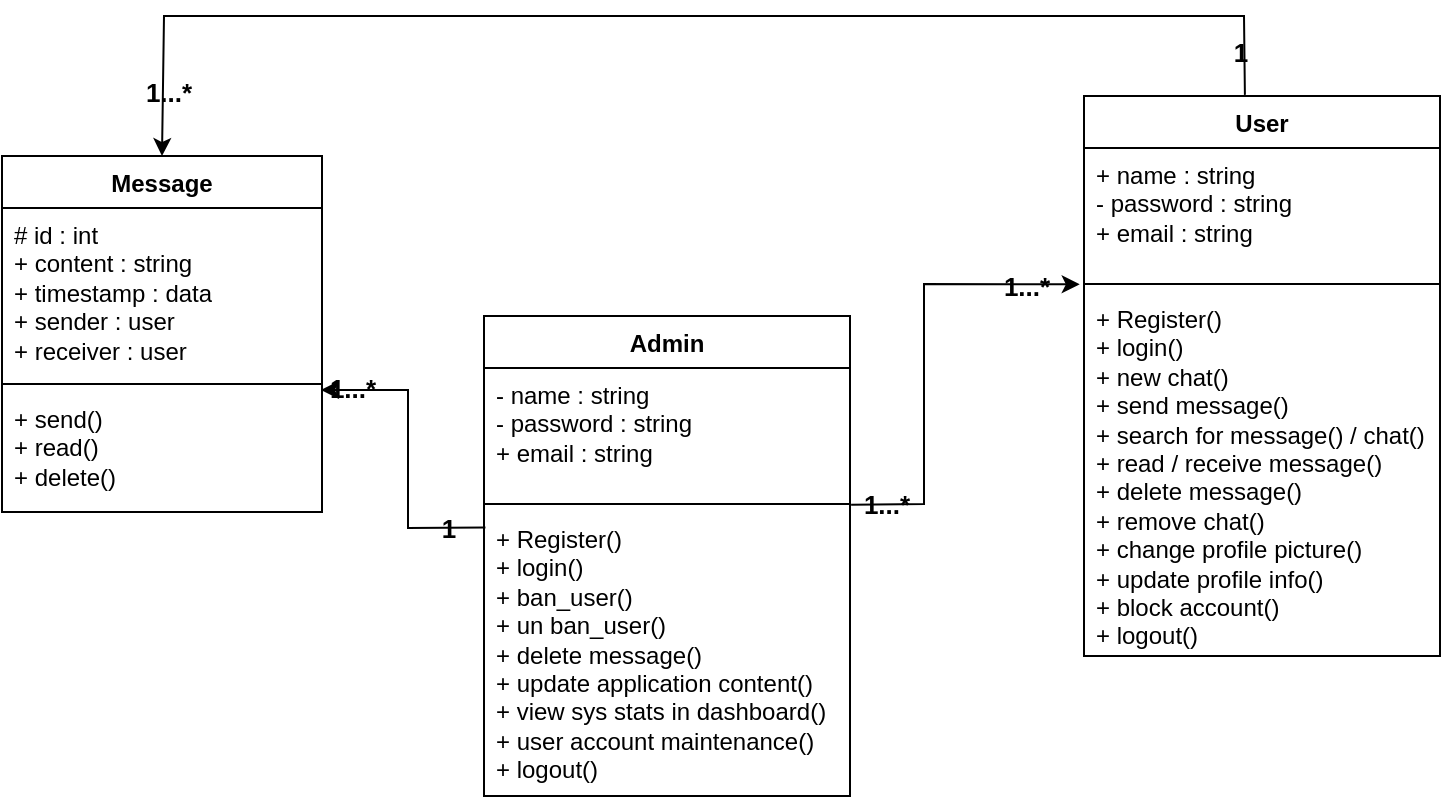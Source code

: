 <mxfile>
    <diagram id="zivWKgONtn4RGUR4heGu" name="Page-1">
        <mxGraphModel dx="858" dy="845" grid="1" gridSize="10" guides="1" tooltips="1" connect="1" arrows="1" fold="1" page="1" pageScale="1" pageWidth="850" pageHeight="1100" math="0" shadow="0">
            <root>
                <mxCell id="0"/>
                <mxCell id="1" parent="0"/>
                <mxCell id="105" value="Admin" style="swimlane;fontStyle=1;align=center;verticalAlign=top;childLayout=stackLayout;horizontal=1;startSize=26;horizontalStack=0;resizeParent=1;resizeParentMax=0;resizeLast=0;collapsible=1;marginBottom=0;whiteSpace=wrap;html=1;labelBackgroundColor=none;" parent="1" vertex="1">
                    <mxGeometry x="360" y="200" width="183" height="240" as="geometry">
                        <mxRectangle x="345" y="150" width="80" height="30" as="alternateBounds"/>
                    </mxGeometry>
                </mxCell>
                <mxCell id="106" value="- name : string&lt;br&gt;- password : string&lt;br&gt;+ email : string&amp;nbsp;" style="text;strokeColor=none;fillColor=none;align=left;verticalAlign=top;spacingLeft=4;spacingRight=4;overflow=hidden;rotatable=0;points=[[0,0.5],[1,0.5]];portConstraint=eastwest;whiteSpace=wrap;html=1;labelBackgroundColor=none;" parent="105" vertex="1">
                    <mxGeometry y="26" width="183" height="64" as="geometry"/>
                </mxCell>
                <mxCell id="107" value="" style="line;strokeWidth=1;fillColor=none;align=left;verticalAlign=middle;spacingTop=-1;spacingLeft=3;spacingRight=3;rotatable=0;labelPosition=right;points=[];portConstraint=eastwest;strokeColor=inherit;labelBackgroundColor=none;" parent="105" vertex="1">
                    <mxGeometry y="90" width="183" height="8" as="geometry"/>
                </mxCell>
                <mxCell id="108" value="+ Register()&lt;br&gt;+ login()&lt;br&gt;+&amp;nbsp;ban_user()&lt;br&gt;+ un ban_user()&lt;br&gt;+ delete message()&lt;br&gt;+ update application content()&lt;br&gt;+ view sys stats in dashboard()&lt;br&gt;+ user account maintenance()&lt;br&gt;+ logout()" style="text;strokeColor=none;fillColor=none;align=left;verticalAlign=top;spacingLeft=4;spacingRight=4;overflow=hidden;rotatable=0;points=[[0,0.5],[1,0.5]];portConstraint=eastwest;whiteSpace=wrap;html=1;labelBackgroundColor=none;" parent="105" vertex="1">
                    <mxGeometry y="98" width="183" height="142" as="geometry"/>
                </mxCell>
                <mxCell id="109" value="User" style="swimlane;fontStyle=1;align=center;verticalAlign=top;childLayout=stackLayout;horizontal=1;startSize=26;horizontalStack=0;resizeParent=1;resizeParentMax=0;resizeLast=0;collapsible=1;marginBottom=0;whiteSpace=wrap;html=1;fillColor=none;labelBackgroundColor=none;" parent="1" vertex="1">
                    <mxGeometry x="660" y="90" width="178" height="280" as="geometry">
                        <mxRectangle x="345" y="150" width="80" height="30" as="alternateBounds"/>
                    </mxGeometry>
                </mxCell>
                <mxCell id="110" value="+ name : string&lt;br&gt;- password : string&lt;br&gt;+ email : string&amp;nbsp;" style="text;strokeColor=none;fillColor=none;align=left;verticalAlign=top;spacingLeft=4;spacingRight=4;overflow=hidden;rotatable=0;points=[[0,0.5],[1,0.5]];portConstraint=eastwest;whiteSpace=wrap;html=1;labelBackgroundColor=none;" parent="109" vertex="1">
                    <mxGeometry y="26" width="178" height="64" as="geometry"/>
                </mxCell>
                <mxCell id="111" value="" style="line;strokeWidth=1;fillColor=none;align=left;verticalAlign=middle;spacingTop=-1;spacingLeft=3;spacingRight=3;rotatable=0;labelPosition=right;points=[];portConstraint=eastwest;strokeColor=inherit;labelBackgroundColor=none;" parent="109" vertex="1">
                    <mxGeometry y="90" width="178" height="8" as="geometry"/>
                </mxCell>
                <mxCell id="112" value="+ Register()&lt;br&gt;+ login()&lt;br&gt;+ new chat()&lt;br&gt;+ send message()&lt;br&gt;+ search for message() / chat()&lt;br&gt;+ read / receive message()&lt;br&gt;+ delete message()&lt;br&gt;+ remove chat()&lt;br&gt;+ change profile picture()&lt;br&gt;+ update profile info()&lt;br&gt;+ block account()&lt;br&gt;+ logout()" style="text;strokeColor=none;fillColor=none;align=left;verticalAlign=top;spacingLeft=4;spacingRight=4;overflow=hidden;rotatable=0;points=[[0,0.5],[1,0.5]];portConstraint=eastwest;whiteSpace=wrap;html=1;labelBackgroundColor=none;" parent="109" vertex="1">
                    <mxGeometry y="98" width="178" height="182" as="geometry"/>
                </mxCell>
                <mxCell id="113" value="Message" style="swimlane;fontStyle=1;align=center;verticalAlign=top;childLayout=stackLayout;horizontal=1;startSize=26;horizontalStack=0;resizeParent=1;resizeParentMax=0;resizeLast=0;collapsible=1;marginBottom=0;whiteSpace=wrap;html=1;labelBackgroundColor=none;" parent="1" vertex="1">
                    <mxGeometry x="119" y="120" width="160" height="178" as="geometry">
                        <mxRectangle x="345" y="150" width="80" height="30" as="alternateBounds"/>
                    </mxGeometry>
                </mxCell>
                <mxCell id="114" value="# id : int&lt;br&gt;+ content : string&lt;br&gt;+ timestamp : data&lt;br&gt;+ sender : user&lt;br&gt;+ receiver : user&amp;nbsp;" style="text;strokeColor=none;fillColor=none;align=left;verticalAlign=top;spacingLeft=4;spacingRight=4;overflow=hidden;rotatable=0;points=[[0,0.5],[1,0.5]];portConstraint=eastwest;whiteSpace=wrap;html=1;labelBackgroundColor=none;" parent="113" vertex="1">
                    <mxGeometry y="26" width="160" height="84" as="geometry"/>
                </mxCell>
                <mxCell id="115" value="" style="line;strokeWidth=1;fillColor=none;align=left;verticalAlign=middle;spacingTop=-1;spacingLeft=3;spacingRight=3;rotatable=0;labelPosition=right;points=[];portConstraint=eastwest;strokeColor=inherit;labelBackgroundColor=none;" parent="113" vertex="1">
                    <mxGeometry y="110" width="160" height="8" as="geometry"/>
                </mxCell>
                <mxCell id="116" value="+ send()&lt;br&gt;+ read()&lt;br&gt;+ delete()" style="text;strokeColor=none;fillColor=none;align=left;verticalAlign=top;spacingLeft=4;spacingRight=4;overflow=hidden;rotatable=0;points=[[0,0.5],[1,0.5]];portConstraint=eastwest;whiteSpace=wrap;html=1;labelBackgroundColor=none;" parent="113" vertex="1">
                    <mxGeometry y="118" width="160" height="60" as="geometry"/>
                </mxCell>
                <mxCell id="117" value="" style="endArrow=classic;html=1;rounded=0;exitX=0.452;exitY=-0.002;exitDx=0;exitDy=0;entryX=0.5;entryY=0;entryDx=0;entryDy=0;exitPerimeter=0;labelBackgroundColor=none;" parent="1" source="109" target="113" edge="1">
                    <mxGeometry width="50" height="50" relative="1" as="geometry">
                        <mxPoint x="280" y="220" as="sourcePoint"/>
                        <mxPoint x="330" y="170" as="targetPoint"/>
                        <Array as="points">
                            <mxPoint x="740" y="50"/>
                            <mxPoint x="680" y="50"/>
                            <mxPoint x="440" y="50"/>
                            <mxPoint x="200" y="50"/>
                        </Array>
                    </mxGeometry>
                </mxCell>
                <mxCell id="118" value="1" style="edgeLabel;html=1;align=center;verticalAlign=middle;resizable=0;points=[];fontStyle=1;fontSize=13;labelBackgroundColor=none;" parent="117" vertex="1" connectable="0">
                    <mxGeometry x="-0.932" y="2" relative="1" as="geometry">
                        <mxPoint as="offset"/>
                    </mxGeometry>
                </mxCell>
                <mxCell id="119" value="1...*" style="edgeLabel;html=1;align=center;verticalAlign=middle;resizable=0;points=[];fontSize=13;fontStyle=1;labelBackgroundColor=none;" parent="117" vertex="1" connectable="0">
                    <mxGeometry x="0.901" y="2" relative="1" as="geometry">
                        <mxPoint as="offset"/>
                    </mxGeometry>
                </mxCell>
                <mxCell id="120" value="" style="endArrow=classic;html=1;rounded=0;exitX=1.003;exitY=1.068;exitDx=0;exitDy=0;exitPerimeter=0;entryX=-0.012;entryY=-0.021;entryDx=0;entryDy=0;entryPerimeter=0;labelBackgroundColor=none;" parent="1" source="106" target="112" edge="1">
                    <mxGeometry width="50" height="50" relative="1" as="geometry">
                        <mxPoint x="300" y="240" as="sourcePoint"/>
                        <mxPoint x="350" y="190" as="targetPoint"/>
                        <Array as="points">
                            <mxPoint x="580" y="294"/>
                            <mxPoint x="580" y="184"/>
                        </Array>
                    </mxGeometry>
                </mxCell>
                <mxCell id="121" value="1...*" style="edgeLabel;html=1;align=center;verticalAlign=middle;resizable=0;points=[];fontSize=13;fontStyle=1;labelBackgroundColor=none;" parent="120" vertex="1" connectable="0">
                    <mxGeometry x="0.756" y="-1" relative="1" as="geometry">
                        <mxPoint as="offset"/>
                    </mxGeometry>
                </mxCell>
                <mxCell id="122" value="1...*" style="edgeLabel;html=1;align=center;verticalAlign=middle;resizable=0;points=[];fontStyle=1;fontSize=13;labelBackgroundColor=none;" parent="120" vertex="1" connectable="0">
                    <mxGeometry x="-0.845" relative="1" as="geometry">
                        <mxPoint as="offset"/>
                    </mxGeometry>
                </mxCell>
                <mxCell id="123" value="" style="endArrow=classic;html=1;rounded=0;exitX=-0.008;exitY=1.078;exitDx=0;exitDy=0;exitPerimeter=0;entryX=0.978;entryY=0.875;entryDx=0;entryDy=0;entryPerimeter=0;labelBackgroundColor=none;" parent="1" edge="1">
                    <mxGeometry width="50" height="50" relative="1" as="geometry">
                        <mxPoint x="360.72" y="305.772" as="sourcePoint"/>
                        <mxPoint x="278.48" y="237" as="targetPoint"/>
                        <Array as="points">
                            <mxPoint x="322" y="306"/>
                            <mxPoint x="322" y="280"/>
                            <mxPoint x="322" y="237"/>
                        </Array>
                    </mxGeometry>
                </mxCell>
                <mxCell id="124" value="1" style="edgeLabel;html=1;align=center;verticalAlign=middle;resizable=0;points=[];fontSize=13;fontStyle=1;labelBackgroundColor=none;" parent="123" vertex="1" connectable="0">
                    <mxGeometry x="-0.752" relative="1" as="geometry">
                        <mxPoint as="offset"/>
                    </mxGeometry>
                </mxCell>
                <mxCell id="125" value="1...*" style="edgeLabel;html=1;align=center;verticalAlign=middle;resizable=0;points=[];fontSize=13;fontStyle=1;labelBackgroundColor=none;" parent="123" vertex="1" connectable="0">
                    <mxGeometry x="0.781" y="-1" relative="1" as="geometry">
                        <mxPoint x="-1" as="offset"/>
                    </mxGeometry>
                </mxCell>
            </root>
        </mxGraphModel>
    </diagram>
</mxfile>